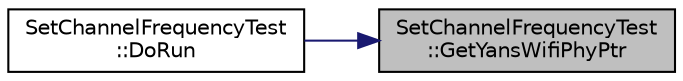 digraph "SetChannelFrequencyTest::GetYansWifiPhyPtr"
{
 // LATEX_PDF_SIZE
  edge [fontname="Helvetica",fontsize="10",labelfontname="Helvetica",labelfontsize="10"];
  node [fontname="Helvetica",fontsize="10",shape=record];
  rankdir="RL";
  Node1 [label="SetChannelFrequencyTest\l::GetYansWifiPhyPtr",height=0.2,width=0.4,color="black", fillcolor="grey75", style="filled", fontcolor="black",tooltip="Get yans wifi phy function."];
  Node1 -> Node2 [dir="back",color="midnightblue",fontsize="10",style="solid",fontname="Helvetica"];
  Node2 [label="SetChannelFrequencyTest\l::DoRun",height=0.2,width=0.4,color="black", fillcolor="white", style="filled",URL="$class_set_channel_frequency_test.html#a05984ce2c264229592bed4981ff05518",tooltip="Implementation to actually run this TestCase."];
}

